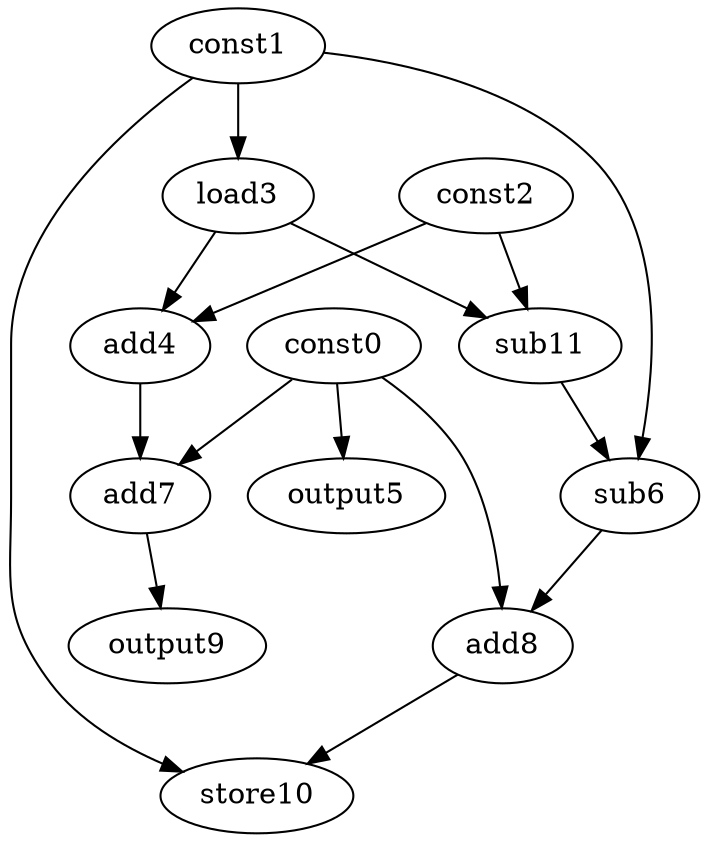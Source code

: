 digraph G { 
const0[opcode=const]; 
const1[opcode=const]; 
const2[opcode=const]; 
load3[opcode=load]; 
add4[opcode=add]; 
output5[opcode=output]; 
sub6[opcode=sub]; 
add7[opcode=add]; 
add8[opcode=add]; 
output9[opcode=output]; 
store10[opcode=store]; 
sub11[opcode=sub]; 
const1->load3[operand=0];
const0->output5[operand=0];
const2->add4[operand=0];
load3->add4[operand=1];
const2->sub11[operand=0];
load3->sub11[operand=1];
const1->sub6[operand=0];
sub11->sub6[operand=1];
const0->add7[operand=0];
add4->add7[operand=1];
const0->add8[operand=0];
sub6->add8[operand=1];
add7->output9[operand=0];
add8->store10[operand=0];
const1->store10[operand=1];
}
